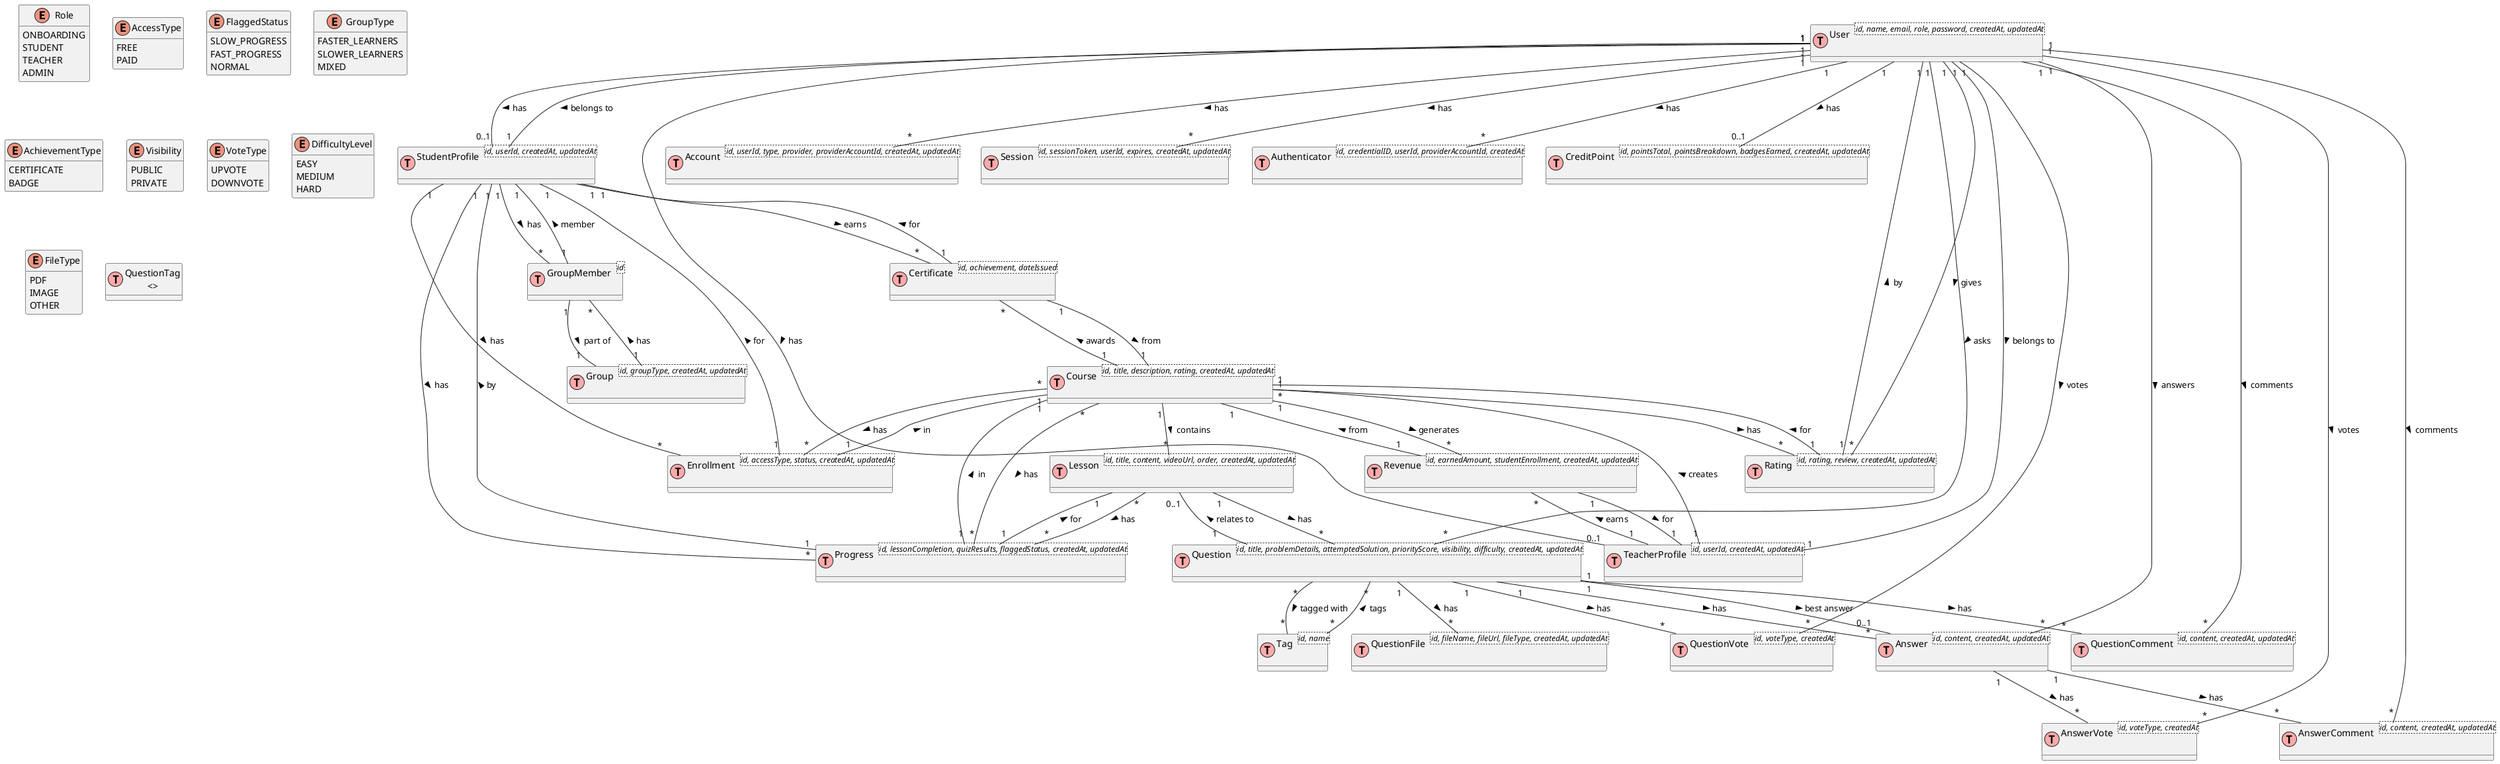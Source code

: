 @startuml
!define Table(name,desc) class name as "name\n<desc>" << (T,#FFAAAA) >>
hide methods
hide stereotypes

' Enums
enum Role {
  ONBOARDING
  STUDENT
  TEACHER
  ADMIN
}

enum AccessType {
  FREE
  PAID
}

enum FlaggedStatus {
  SLOW_PROGRESS
  FAST_PROGRESS
  NORMAL
}

enum GroupType {
  FASTER_LEARNERS
  SLOWER_LEARNERS
  MIXED
}

enum AchievementType {
  CERTIFICATE
  BADGE
}

enum Visibility {
  PUBLIC
  PRIVATE
}

enum VoteType {
  UPVOTE
  DOWNVOTE
}

enum DifficultyLevel {
  EASY
  MEDIUM
  HARD
}

enum FileType {
  PDF
  IMAGE
  OTHER
}

' Entities
Table(User, "id, name, email, role, password, createdAt, updatedAt")
Table(StudentProfile, "id, userId, createdAt, updatedAt")
Table(TeacherProfile, "id, userId, createdAt, updatedAt")
Table(Account, "id, userId, type, provider, providerAccountId, createdAt, updatedAt")
Table(Session, "id, sessionToken, userId, expires, createdAt, updatedAt")
Table(Authenticator, "id, credentialID, userId, providerAccountId, createdAt")
Table(Course, "id, title, description, rating, createdAt, updatedAt")
Table(Lesson, "id, title, content, videoUrl, order, createdAt, updatedAt")
Table(Enrollment, "id, accessType, status, createdAt, updatedAt")
Table(Progress, "id, lessonCompletion, quizResults, flaggedStatus, createdAt, updatedAt")
Table(Group, "id, groupType, createdAt, updatedAt")
Table(GroupMember, "id")
Table(CreditPoint, "id, pointsTotal, pointsBreakdown, badgesEarned, createdAt, updatedAt")
Table(Rating, "id, rating, review, createdAt, updatedAt")
Table(Question, "id, title, problemDetails, attemptedSolution, priorityScore, visibility, difficulty, createdAt, updatedAt")
Table(QuestionFile, "id, fileName, fileUrl, fileType, createdAt, updatedAt")
Table(QuestionVote, "id, voteType, createdAt")
Table(Answer, "id, content, createdAt, updatedAt")
Table(AnswerVote, "id, voteType, createdAt")
Table(QuestionComment, "id, content, createdAt, updatedAt")
Table(AnswerComment, "id, content, createdAt, updatedAt")
Table(Tag, "id, name")
Table(QuestionTag, "")
Table(Certificate, "id, achievement, dateIssued")
Table(Revenue, "id, earnedAmount, studentEnrollment, createdAt, updatedAt")

' Relationships
User "1" -- "0..1" StudentProfile : has >
User "1" -- "0..1" TeacherProfile : has >
User "1" -- "*" Account : has >
User "1" -- "*" Session : has >
User "1" -- "*" Authenticator : has >
User "1" -- "0..1" CreditPoint : has >
User "1" -- "*" Question : asks >
User "1" -- "*" Answer : answers >
User "1" -- "*" QuestionVote : votes >
User "1" -- "*" AnswerVote : votes >
User "1" -- "*" QuestionComment : comments >
User "1" -- "*" AnswerComment : comments >
User "1" -- "*" Rating : gives >

StudentProfile "1" -- "1" User : belongs to <
StudentProfile "1" -- "*" Enrollment : has >
StudentProfile "1" -- "*" Progress : has >
StudentProfile "1" -- "*" GroupMember : has >
StudentProfile "1" -- "*" Certificate : earns >

TeacherProfile "1" -- "1" User : belongs to <
TeacherProfile "1" -- "*" Course : creates >
TeacherProfile "1" -- "*" Revenue : earns >

Course "1" -- "*" Lesson : contains >
Course "*" -- "*" Enrollment : has >
Course "*" -- "*" Progress : has >
Course "1" -- "*" Rating : has >
Course "1" -- "*" Certificate : awards >
Course "1" -- "*" Revenue : generates >

Lesson "1" -- "*" Question : has >
Lesson "*" -- "*" Progress : has >

Enrollment "1" -- "1" StudentProfile : for >
Enrollment "1" -- "1" Course : in >

Progress "1" -- "1" StudentProfile : by >
Progress "1" -- "1" Course : in >
Progress "1" -- "1" Lesson : for >

Group "1" -- "*" GroupMember : has >
GroupMember "1" -- "1" Group : part of >
GroupMember "1" -- "1" StudentProfile : member >

Question "1" -- "*" Answer : has >
Question "1" -- "*" QuestionFile : has >
Question "1" -- "*" QuestionVote : has >
Question "1" -- "*" QuestionComment : has >
Question "*" -- "*" Tag : tagged with >
Question "1" -- "0..1" Answer : best answer >
Question "1" -- "0..1" Lesson : relates to >

Answer "1" -- "*" AnswerVote : has >
Answer "1" -- "*" AnswerComment : has >

Tag "*" -- "*" Question : tags >

Rating "1" -- "1" User : by >
Rating "1" -- "1" Course : for >

Certificate "1" -- "1" StudentProfile : for >
Certificate "1" -- "1" Course : from >

Revenue "1" -- "1" TeacherProfile : for >
Revenue "1" -- "1" Course : from >

@enduml
